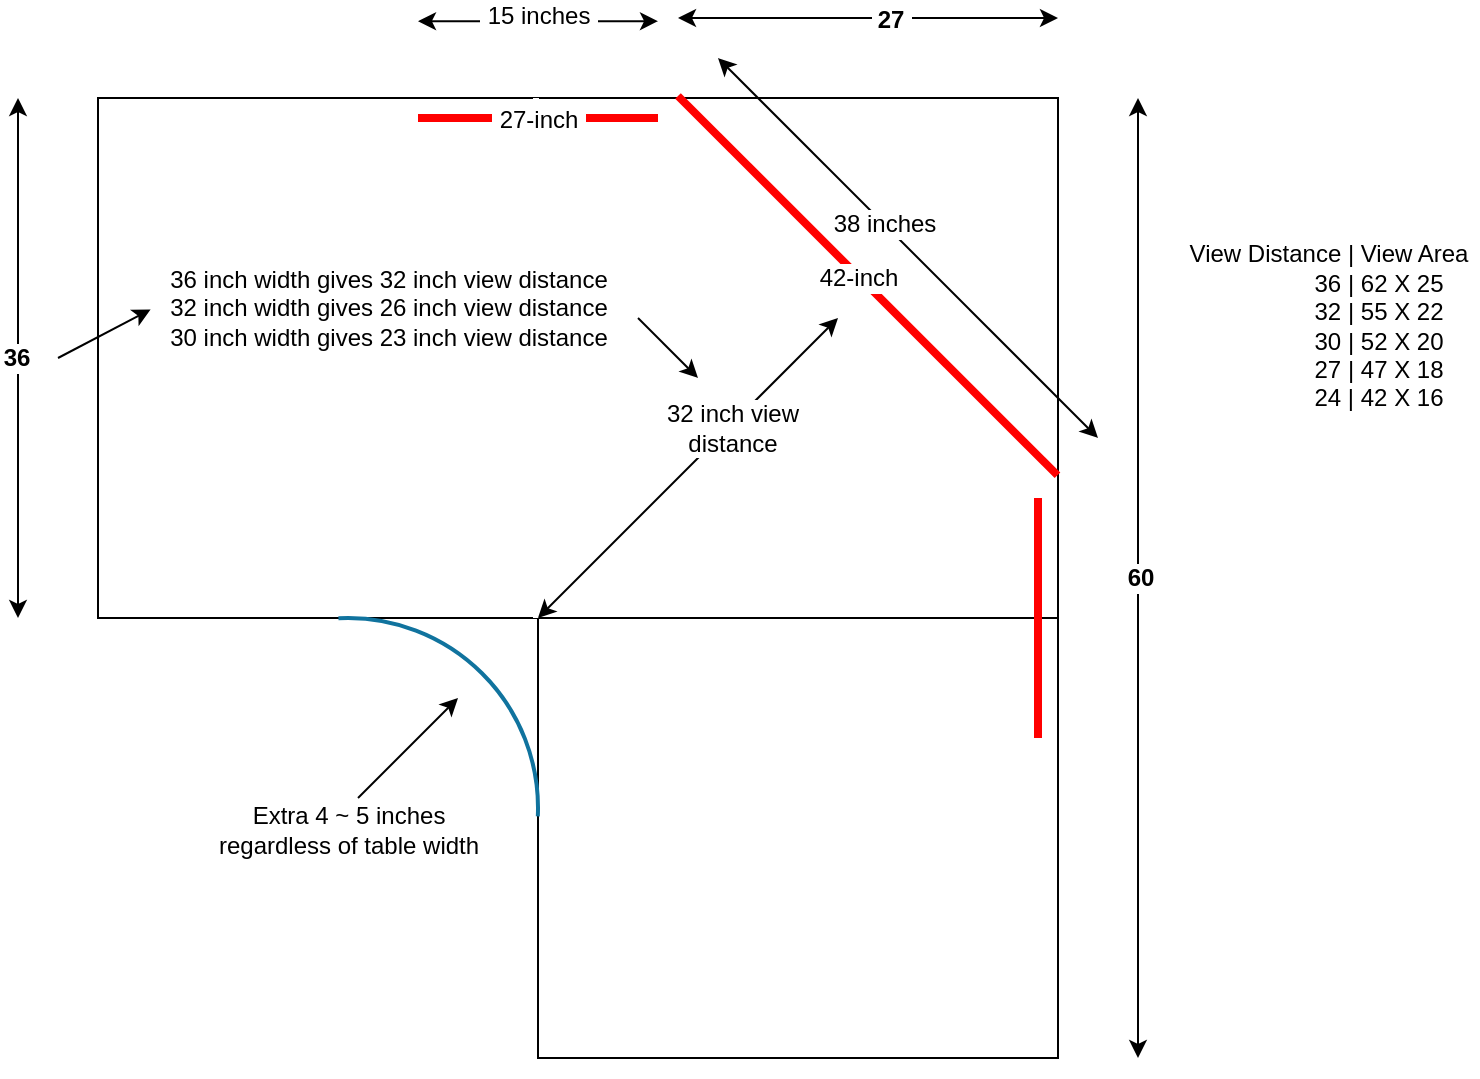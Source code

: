 <mxfile version="12.4.2" type="device" pages="1"><diagram id="JrSriYzHj04zDpqn5tq7" name="Page-1"><mxGraphModel dx="1086" dy="914" grid="1" gridSize="10" guides="1" tooltips="1" connect="1" arrows="1" fold="1" page="1" pageScale="1" pageWidth="1100" pageHeight="850" math="0" shadow="0"><root><mxCell id="0"/><mxCell id="1" parent="0"/><mxCell id="4MLgJAOY9mWh-r7G4ZGw-3" value="" style="rounded=0;whiteSpace=wrap;html=1;direction=south;" vertex="1" parent="1"><mxGeometry x="380" y="120" width="260" height="480" as="geometry"/></mxCell><mxCell id="4MLgJAOY9mWh-r7G4ZGw-2" value="" style="rounded=0;whiteSpace=wrap;html=1;" vertex="1" parent="1"><mxGeometry x="160" y="120" width="480" height="260" as="geometry"/></mxCell><mxCell id="4MLgJAOY9mWh-r7G4ZGw-4" value="" style="verticalLabelPosition=bottom;verticalAlign=top;html=1;shape=mxgraph.basic.arc;strokeColor=#10739E;strokeWidth=2;startAngle=0.992;endAngle=0.257;" vertex="1" parent="1"><mxGeometry x="190" y="380" width="190" height="190" as="geometry"/></mxCell><mxCell id="4MLgJAOY9mWh-r7G4ZGw-5" value="" style="endArrow=none;html=1;entryX=0.393;entryY=0.001;entryDx=0;entryDy=0;entryPerimeter=0;strokeWidth=4;strokeColor=#FF0000;" edge="1" parent="1" target="4MLgJAOY9mWh-r7G4ZGw-3"><mxGeometry width="50" height="50" relative="1" as="geometry"><mxPoint x="450" y="119" as="sourcePoint"/><mxPoint x="720" y="119" as="targetPoint"/></mxGeometry></mxCell><mxCell id="4MLgJAOY9mWh-r7G4ZGw-6" value="42-inch" style="text;html=1;align=center;verticalAlign=middle;resizable=0;points=[];;labelBackgroundColor=#ffffff;" vertex="1" connectable="0" parent="4MLgJAOY9mWh-r7G4ZGw-5"><mxGeometry x="0.16" y="1" relative="1" as="geometry"><mxPoint x="-20.93" y="-18.57" as="offset"/></mxGeometry></mxCell><mxCell id="4MLgJAOY9mWh-r7G4ZGw-11" value="" style="endArrow=none;html=1;strokeColor=#FF0000;strokeWidth=4;" edge="1" parent="1"><mxGeometry width="50" height="50" relative="1" as="geometry"><mxPoint x="630" y="320" as="sourcePoint"/><mxPoint x="630" y="440" as="targetPoint"/></mxGeometry></mxCell><mxCell id="4MLgJAOY9mWh-r7G4ZGw-12" value="" style="endArrow=none;html=1;strokeColor=#FFFFFF;strokeWidth=3;" edge="1" parent="1"><mxGeometry width="50" height="50" relative="1" as="geometry"><mxPoint x="379" y="380" as="sourcePoint"/><mxPoint x="379" y="120" as="targetPoint"/></mxGeometry></mxCell><mxCell id="4MLgJAOY9mWh-r7G4ZGw-10" value="" style="endArrow=none;html=1;strokeColor=#FF0000;strokeWidth=4;" edge="1" parent="1"><mxGeometry width="50" height="50" relative="1" as="geometry"><mxPoint x="320" y="130" as="sourcePoint"/><mxPoint x="440" y="130" as="targetPoint"/></mxGeometry></mxCell><mxCell id="4MLgJAOY9mWh-r7G4ZGw-13" value="&amp;nbsp;27-inch&amp;nbsp;" style="text;html=1;align=center;verticalAlign=middle;resizable=0;points=[];;labelBackgroundColor=#ffffff;" vertex="1" connectable="0" parent="4MLgJAOY9mWh-r7G4ZGw-10"><mxGeometry x="0.217" y="-1" relative="1" as="geometry"><mxPoint x="-13" as="offset"/></mxGeometry></mxCell><mxCell id="4MLgJAOY9mWh-r7G4ZGw-14" value="" style="endArrow=classic;startArrow=classic;html=1;strokeColor=#000000;strokeWidth=1;" edge="1" parent="1"><mxGeometry width="50" height="50" relative="1" as="geometry"><mxPoint x="380" y="380" as="sourcePoint"/><mxPoint x="530" y="230" as="targetPoint"/></mxGeometry></mxCell><mxCell id="4MLgJAOY9mWh-r7G4ZGw-15" value="32 inch view &lt;br&gt;distance" style="text;html=1;align=center;verticalAlign=middle;resizable=0;points=[];;labelBackgroundColor=#ffffff;" vertex="1" connectable="0" parent="4MLgJAOY9mWh-r7G4ZGw-14"><mxGeometry x="0.271" relative="1" as="geometry"><mxPoint x="1" as="offset"/></mxGeometry></mxCell><mxCell id="4MLgJAOY9mWh-r7G4ZGw-16" value="36 inch width gives 32 inch view distance&lt;br&gt;32 inch width gives 26 inch view distance&lt;br&gt;30 inch width gives 23 inch view distance" style="text;html=1;align=center;verticalAlign=middle;resizable=0;points=[];;autosize=1;" vertex="1" parent="1"><mxGeometry x="190" y="200" width="230" height="50" as="geometry"/></mxCell><mxCell id="4MLgJAOY9mWh-r7G4ZGw-18" value="" style="endArrow=classic;startArrow=classic;html=1;strokeColor=#000000;strokeWidth=1;" edge="1" parent="1"><mxGeometry width="50" height="50" relative="1" as="geometry"><mxPoint x="680" y="600" as="sourcePoint"/><mxPoint x="680" y="120" as="targetPoint"/></mxGeometry></mxCell><mxCell id="4MLgJAOY9mWh-r7G4ZGw-19" value="60" style="text;html=1;align=center;verticalAlign=middle;resizable=0;points=[];;labelBackgroundColor=#ffffff;fontStyle=1" vertex="1" connectable="0" parent="4MLgJAOY9mWh-r7G4ZGw-18"><mxGeometry x="0.206" y="-1" relative="1" as="geometry"><mxPoint y="49.17" as="offset"/></mxGeometry></mxCell><mxCell id="4MLgJAOY9mWh-r7G4ZGw-20" value="" style="endArrow=classic;startArrow=classic;html=1;strokeColor=#000000;strokeWidth=1;" edge="1" parent="1"><mxGeometry width="50" height="50" relative="1" as="geometry"><mxPoint x="120" y="380" as="sourcePoint"/><mxPoint x="120" y="120" as="targetPoint"/></mxGeometry></mxCell><mxCell id="4MLgJAOY9mWh-r7G4ZGw-21" value="&lt;b&gt;36&lt;/b&gt;" style="text;html=1;align=center;verticalAlign=middle;resizable=0;points=[];;labelBackgroundColor=#ffffff;" vertex="1" connectable="0" parent="4MLgJAOY9mWh-r7G4ZGw-20"><mxGeometry x="-0.164" y="1" relative="1" as="geometry"><mxPoint y="-21.67" as="offset"/></mxGeometry></mxCell><mxCell id="4MLgJAOY9mWh-r7G4ZGw-22" value="View Distance | View Area&lt;br&gt;&amp;nbsp; &amp;nbsp; &amp;nbsp; &amp;nbsp; &amp;nbsp; &amp;nbsp; &amp;nbsp; &amp;nbsp;36 | 62 X 25&lt;br&gt;&amp;nbsp; &amp;nbsp; &amp;nbsp; &amp;nbsp; &amp;nbsp; &amp;nbsp; &amp;nbsp; &amp;nbsp;32 | 55 X 22&lt;br&gt;&amp;nbsp; &amp;nbsp; &amp;nbsp; &amp;nbsp; &amp;nbsp; &amp;nbsp; &amp;nbsp; &amp;nbsp;30 | 52 X 20&lt;br&gt;&amp;nbsp; &amp;nbsp; &amp;nbsp; &amp;nbsp; &amp;nbsp; &amp;nbsp; &amp;nbsp; &amp;nbsp;27 | 47 X 18&lt;br&gt;&amp;nbsp; &amp;nbsp; &amp;nbsp; &amp;nbsp; &amp;nbsp; &amp;nbsp; &amp;nbsp; &amp;nbsp; 24 | 42 X 16&amp;nbsp;" style="text;html=1;align=center;verticalAlign=middle;resizable=0;points=[];;autosize=1;" vertex="1" parent="1"><mxGeometry x="700" y="189" width="150" height="90" as="geometry"/></mxCell><mxCell id="4MLgJAOY9mWh-r7G4ZGw-23" value="" style="endArrow=classic;startArrow=classic;html=1;strokeColor=#000000;strokeWidth=1;" edge="1" parent="1"><mxGeometry width="50" height="50" relative="1" as="geometry"><mxPoint x="320" y="81.58" as="sourcePoint"/><mxPoint x="440" y="81.58" as="targetPoint"/></mxGeometry></mxCell><mxCell id="4MLgJAOY9mWh-r7G4ZGw-24" value="&amp;nbsp;15 inches&amp;nbsp;" style="text;html=1;align=center;verticalAlign=middle;resizable=0;points=[];;labelBackgroundColor=#ffffff;" vertex="1" connectable="0" parent="4MLgJAOY9mWh-r7G4ZGw-23"><mxGeometry x="0.141" y="3" relative="1" as="geometry"><mxPoint x="-8.33" y="0.42" as="offset"/></mxGeometry></mxCell><mxCell id="4MLgJAOY9mWh-r7G4ZGw-25" value="" style="endArrow=classic;startArrow=classic;html=1;strokeColor=#000000;strokeWidth=1;" edge="1" parent="1"><mxGeometry width="50" height="50" relative="1" as="geometry"><mxPoint x="470" y="100" as="sourcePoint"/><mxPoint x="660" y="290" as="targetPoint"/></mxGeometry></mxCell><mxCell id="4MLgJAOY9mWh-r7G4ZGw-26" value="38 inches" style="text;html=1;align=center;verticalAlign=middle;resizable=0;points=[];;labelBackgroundColor=#ffffff;" vertex="1" connectable="0" parent="4MLgJAOY9mWh-r7G4ZGw-25"><mxGeometry x="-0.124" relative="1" as="geometry"><mxPoint as="offset"/></mxGeometry></mxCell><mxCell id="4MLgJAOY9mWh-r7G4ZGw-27" value="" style="endArrow=classic;startArrow=classic;html=1;strokeColor=#000000;strokeWidth=1;" edge="1" parent="1"><mxGeometry width="50" height="50" relative="1" as="geometry"><mxPoint x="450" y="80" as="sourcePoint"/><mxPoint x="640" y="80" as="targetPoint"/></mxGeometry></mxCell><mxCell id="4MLgJAOY9mWh-r7G4ZGw-28" value="&lt;b&gt;&amp;nbsp;27&amp;nbsp;&lt;/b&gt;" style="text;html=1;align=center;verticalAlign=middle;resizable=0;points=[];;labelBackgroundColor=#ffffff;" vertex="1" connectable="0" parent="4MLgJAOY9mWh-r7G4ZGw-27"><mxGeometry x="0.115" y="-1" relative="1" as="geometry"><mxPoint as="offset"/></mxGeometry></mxCell><mxCell id="4MLgJAOY9mWh-r7G4ZGw-29" value="" style="endArrow=classic;html=1;strokeColor=#000000;strokeWidth=1;entryX=-0.016;entryY=0.514;entryDx=0;entryDy=0;entryPerimeter=0;" edge="1" parent="1" target="4MLgJAOY9mWh-r7G4ZGw-16"><mxGeometry width="50" height="50" relative="1" as="geometry"><mxPoint x="140" y="250" as="sourcePoint"/><mxPoint x="190" y="200" as="targetPoint"/></mxGeometry></mxCell><mxCell id="4MLgJAOY9mWh-r7G4ZGw-30" value="" style="endArrow=classic;html=1;strokeColor=#000000;strokeWidth=1;" edge="1" parent="1"><mxGeometry width="50" height="50" relative="1" as="geometry"><mxPoint x="430" y="230" as="sourcePoint"/><mxPoint x="460" y="260" as="targetPoint"/></mxGeometry></mxCell><mxCell id="4MLgJAOY9mWh-r7G4ZGw-31" value="" style="endArrow=classic;html=1;strokeColor=#000000;strokeWidth=1;" edge="1" parent="1"><mxGeometry width="50" height="50" relative="1" as="geometry"><mxPoint x="290" y="470" as="sourcePoint"/><mxPoint x="340" y="420" as="targetPoint"/></mxGeometry></mxCell><mxCell id="4MLgJAOY9mWh-r7G4ZGw-32" value="Extra 4 ~ 5 inches&lt;br&gt;regardless of table width" style="text;html=1;align=center;verticalAlign=middle;resizable=0;points=[];;autosize=1;" vertex="1" parent="1"><mxGeometry x="210" y="471" width="150" height="30" as="geometry"/></mxCell></root></mxGraphModel></diagram></mxfile>